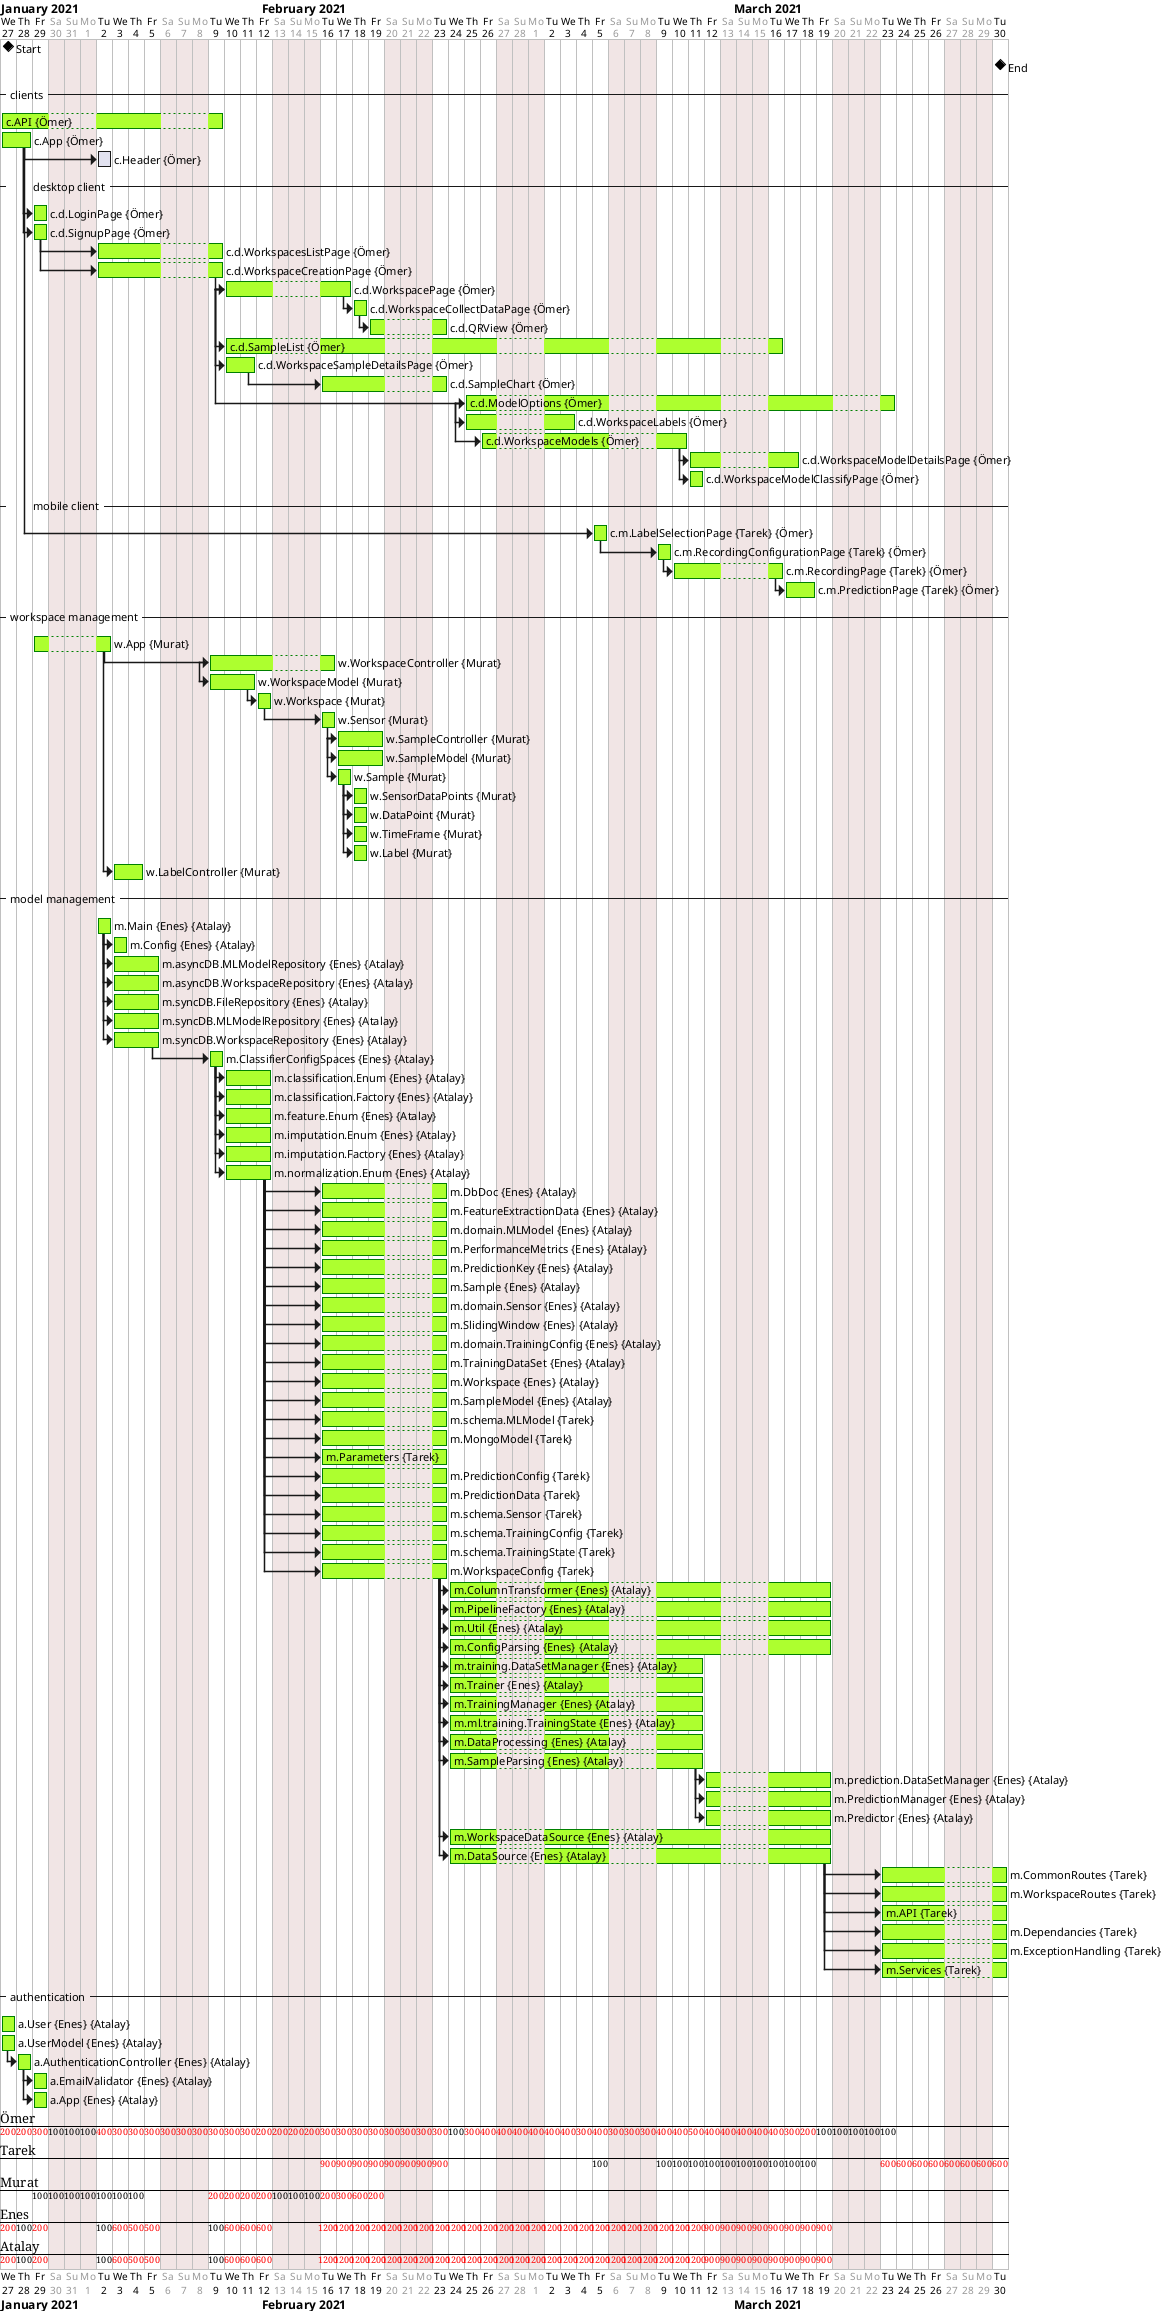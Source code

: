@startgantt
Project starts 2021-01-27
saturday are closed
sunday are closed
monday are closed
' and ends 2021-02-19
[Start] happens 2021-01-27
[End] happens 2021-03-30
-- clients --
[c.API] on {Ömer} lasts 2 week and is colored in GreenYellow/Green
[c.App] on {Ömer} lasts 2 days and is colored in GreenYellow/Green
[c.Header] on {Ömer} starts 4 day after [c.App]'s end and lasts 1 day
-- \tdesktop client --
[c.d.LoginPage] on {Ömer} starts at [c.App]'s end and lasts 1 day and is colored in GreenYellow/Green
[c.d.SignupPage] on {Ömer} starts at [c.App]'s end and lasts 1 day and is colored in GreenYellow/Green
[c.d.WorkspacesListPage] on {Ömer} starts at [c.d.SignupPage]'s end and lasts 5 day and is colored in GreenYellow/Green
[c.d.WorkspaceCreationPage] on {Ömer} starts at [c.d.SignupPage]'s end and lasts 5 days and is colored in GreenYellow/Green
[c.d.WorkspacePage] on {Ömer} starts at [c.d.WorkspaceCreationPage]'s end and lasts 5 day and is colored in GreenYellow/Green
[c.d.WorkspaceCollectDataPage] on {Ömer} starts at [c.d.WorkspacePage]'s end and lasts 1 day and is colored in GreenYellow/Green
[c.d.QRView] on {Ömer} starts at [c.d.WorkspaceCollectDataPage]'s end and lasts 2 days and is colored in GreenYellow/Green
[c.d.SampleList] on {Ömer} starts at [c.d.WorkspacePage]'s start and lasts 20 day and is colored in GreenYellow/Green
[c.d.WorkspaceSampleDetailsPage] on {Ömer} starts at [c.d.WorkspacePage]'s start and lasts 2 days and is colored in GreenYellow/Green
[c.d.SampleChart] on {Ömer} starts 2 days after [c.d.WorkspaceSampleDetailsPage]'s end and lasts 5 days and is colored in GreenYellow/Green
[c.d.ModelOptions] on {Ömer} starts 15 days after [c.d.WorkspacePage]'s start and lasts 15 day and is colored in GreenYellow/Green
[c.d.WorkspaceLabels] on {Ömer} starts at [c.d.ModelOptions]'s start and lasts 4 day and is colored in GreenYellow/Green
[c.d.WorkspaceModels] on {Ömer} starts 1 day after [c.d.ModelOptions]'s start and lasts 7 day and is colored in GreenYellow/Green
[c.d.WorkspaceModelDetailsPage] on {Ömer} starts at [c.d.WorkspaceModels]'s end and lasts 4 day and is colored in GreenYellow/Green
[c.d.WorkspaceModelClassifyPage] on {Ömer} starts at [c.d.WorkspaceModels]'s end and lasts 1 day and is colored in GreenYellow/Green
-- \tmobile client --
[c.m.LabelSelectionPage] on {Tarek} {Ömer} starts 35 days after [c.App]'s end and lasts 1 day and is colored in GreenYellow/Green
[c.m.RecordingConfigurationPage] on {Tarek} {Ömer} starts at [c.m.LabelSelectionPage]'s end and lasts 1 day and is colored in GreenYellow/Green
[c.m.RecordingPage] on {Tarek} {Ömer} starts at [c.m.RecordingConfigurationPage]'s end and lasts 8 day and is colored in GreenYellow/Green
[c.m.PredictionPage] on {Tarek} {Ömer} starts at [c.m.RecordingPage]'s end and lasts 4 day and is colored in GreenYellow/Green
-- workspace management --
[w.App] on {Murat} starts 2021-01-29 and  lasts 2 day and is colored in GreenYellow/Green
[w.WorkspaceController] on {Murat} starts 3 days after [w.App]'s end and lasts 5 day and is colored in GreenYellow/Green
[w.WorkspaceModel] on {Murat} starts at [w.WorkspaceController]'s start and lasts 3 day and is colored in GreenYellow/Green
[w.Workspace] on {Murat} starts at [w.WorkspaceModel]'s end and lasts 1 day and is colored in GreenYellow/Green
[w.Sensor] on {Murat} starts at [w.Workspace]'s end and lasts 1 day and is colored in GreenYellow/Green
[w.SampleController] on {Murat} starts at [w.Sensor]'s end and lasts 3 day and is colored in GreenYellow/Green
[w.SampleModel] on {Murat} starts at [w.SampleController]'s start and lasts 3 day and is colored in GreenYellow/Green
[w.Sample] on {Murat} starts at [w.SampleController]'s start and lasts 1 day and is colored in GreenYellow/Green
[w.SensorDataPoints] on {Murat} starts at [w.Sample]'s end and lasts 1 day and is colored in GreenYellow/Green
[w.DataPoint] on {Murat} starts at [w.SensorDataPoints]'s start and lasts 1 day and is colored in GreenYellow/Green
[w.TimeFrame] on {Murat} starts at [w.Sample]'s end and lasts 1 day and is colored in GreenYellow/Green
[w.Label] on {Murat} starts at [w.Sample]'s end and lasts 1 day and is colored in GreenYellow/Green
[w.LabelController] on {Murat} starts at [w.App]'s end and lasts 2 day and is colored in GreenYellow/Green
-- model management --
[m.Main] on {Enes} {Atalay} starts 2021-02-02 and lasts 2 day and is colored in GreenYellow/Green
[m.Config] on {Enes} {Atalay} starts at [m.Main]'s end and lasts 2 day and is colored in GreenYellow/Green
[m.asyncDB.MLModelRepository] on {Enes} {Atalay} starts at [m.Main]'s end and lasts 6 day and is colored in GreenYellow/Green 
[m.asyncDB.WorkspaceRepository] on {Enes} {Atalay} starts at [m.Main]'s end and lasts 6 day and is colored in GreenYellow/Green 
[m.syncDB.FileRepository] on {Enes} {Atalay} starts at [m.Main]'s end and lasts 6 day and is colored in GreenYellow/Green 
[m.syncDB.MLModelRepository] on {Enes} {Atalay} starts at [m.Main]'s end and lasts 6 day and is colored in GreenYellow/Green 
[m.syncDB.WorkspaceRepository] on {Enes} {Atalay} starts at [m.Main]'s end and lasts 6 day and is colored in GreenYellow/Green 
[m.ClassifierConfigSpaces] on {Enes} {Atalay} starts at [m.syncDB.WorkspaceRepository]'s end and lasts 2 day and is colored in GreenYellow/Green 
[m.classification.Enum] on {Enes} {Atalay} starts at [m.ClassifierConfigSpaces]'s end and lasts 6 day and is colored in GreenYellow/Green 
[m.classification.Factory] on {Enes} {Atalay} starts at [m.ClassifierConfigSpaces]'s end and lasts 6 day and is colored in GreenYellow/Green 
[m.feature.Enum] on {Enes} {Atalay} starts at [m.ClassifierConfigSpaces]'s end and lasts 6 day and is colored in GreenYellow/Green 
[m.imputation.Enum] on {Enes} {Atalay} starts at [m.ClassifierConfigSpaces]'s end and lasts 6 day and is colored in GreenYellow/Green 
[m.imputation.Factory] on {Enes} {Atalay} starts at [m.ClassifierConfigSpaces]'s end and lasts 6 day and is colored in GreenYellow/Green 
[m.normalization.Enum] on {Enes} {Atalay} starts at [m.ClassifierConfigSpaces]'s end and lasts 6 day and is colored in GreenYellow/Green 
[m.DbDoc] on {Enes} {Atalay} starts at [m.normalization.Enum]'s end and lasts 10 day and is colored in GreenYellow/Green
[m.FeatureExtractionData] on {Enes} {Atalay} starts at [m.normalization.Enum]'s end and lasts 10 day and is colored in GreenYellow/Green
[m.domain.MLModel] on {Enes} {Atalay} starts at [m.normalization.Enum]'s end and lasts 10 day and is colored in GreenYellow/Green
[m.PerformanceMetrics] on {Enes} {Atalay} starts at [m.normalization.Enum]'s end and lasts 10 day and is colored in GreenYellow/Green
[m.PredictionKey] on {Enes} {Atalay} starts at [m.normalization.Enum]'s end and lasts 10 day and is colored in GreenYellow/Green
[m.Sample] on {Enes} {Atalay} starts at [m.normalization.Enum]'s end and lasts 10 day and is colored in GreenYellow/Green
[m.domain.Sensor] on {Enes} {Atalay} starts at [m.normalization.Enum]'s end and lasts 10 day and is colored in GreenYellow/Green
[m.SlidingWindow] on {Enes} {Atalay} starts at [m.normalization.Enum]'s end and lasts 10 day and is colored in GreenYellow/Green
[m.domain.TrainingConfig] on {Enes} {Atalay} starts at [m.normalization.Enum]'s end and lasts 10 day and is colored in GreenYellow/Green
[m.TrainingDataSet] on {Enes} {Atalay} starts at [m.normalization.Enum]'s end and lasts 10 day and is colored in GreenYellow/Green
[m.Workspace] on {Enes} {Atalay} starts at [m.normalization.Enum]'s end and lasts 10 day and is colored in GreenYellow/Green
[m.SampleModel] on {Enes} {Atalay} starts at [m.normalization.Enum]'s end and lasts 10 day and is colored in GreenYellow/Green
[m.schema.MLModel] on {Tarek} starts at [m.normalization.Enum]'s end and lasts 5 day and is colored in GreenYellow/Green 
[m.MongoModel] on {Tarek} starts at [m.normalization.Enum]'s end and lasts 5 day and is colored in GreenYellow/Green 
[m.Parameters] on {Tarek} starts at [m.normalization.Enum]'s end and lasts 5 day and is colored in GreenYellow/Green 
[m.PredictionConfig] on {Tarek} starts at [m.normalization.Enum]'s end and lasts 5 day and is colored in GreenYellow/Green 
[m.PredictionData] on {Tarek} starts at [m.normalization.Enum]'s end and lasts 5 day and is colored in GreenYellow/Green 
[m.schema.Sensor] on {Tarek} starts at [m.normalization.Enum]'s end and lasts 5 day and is colored in GreenYellow/Green 
[m.schema.TrainingConfig] on {Tarek} starts at [m.normalization.Enum]'s end and lasts 5 day and is colored in GreenYellow/Green 
[m.schema.TrainingState] on {Tarek} starts at [m.normalization.Enum]'s end and lasts 5 day and is colored in GreenYellow/Green 
[m.WorkspaceConfig] on {Tarek} starts at [m.normalization.Enum]'s end and lasts 5 day and is colored in GreenYellow/Green 
[m.ColumnTransformer] on {Enes} {Atalay} starts at [m.WorkspaceConfig]'s end and lasts 30 day and is colored in GreenYellow/Green 
[m.PipelineFactory] on {Enes} {Atalay} starts at [m.WorkspaceConfig]'s end and lasts 30 day and is colored in GreenYellow/Green 
[m.Util] on {Enes} {Atalay} starts at [m.WorkspaceConfig]'s end and lasts 30 day and is colored in GreenYellow/Green 
[m.ConfigParsing] on {Enes} {Atalay} starts at [m.WorkspaceConfig]'s end and lasts 30 day and is colored in GreenYellow/Green
[m.training.DataSetManager] on {Enes} {Atalay} starts at [m.WorkspaceConfig]'s end and lasts 20 day and is colored in GreenYellow/Green 
[m.Trainer] on {Enes} {Atalay} starts at [m.WorkspaceConfig]'s end and lasts 20 day and is colored in GreenYellow/Green
[m.TrainingManager] on {Enes} {Atalay} starts at [m.WorkspaceConfig]'s end and lasts 20 day and is colored in GreenYellow/Green 
[m.ml.training.TrainingState] on {Enes} {Atalay} starts at [m.WorkspaceConfig]'s end and lasts 20 day and is colored in GreenYellow/Green
[m.DataProcessing] on {Enes} {Atalay} starts at [m.WorkspaceConfig]'s end and lasts 20 day and is colored in GreenYellow/Green
[m.SampleParsing] on {Enes} {Atalay} starts at [m.WorkspaceConfig]'s end and lasts 20 day and is colored in GreenYellow/Green
[m.prediction.DataSetManager] on {Enes} {Atalay} starts at [m.SampleParsing]'s end and lasts 10 day and is colored in GreenYellow/Green 
[m.PredictionManager] on {Enes} {Atalay} starts at [m.SampleParsing]'s end and lasts 10 day and is colored in GreenYellow/Green 
[m.Predictor] on {Enes} {Atalay} starts at [m.SampleParsing]'s end and lasts 10 day and is colored in GreenYellow/Green
[m.WorkspaceDataSource] on {Enes} {Atalay} starts at [m.WorkspaceConfig]'s end and lasts 30 day and is colored in GreenYellow/Green
[m.DataSource] on {Enes} {Atalay} starts at [m.WorkspaceConfig]'s end and lasts 30 day and is colored in GreenYellow/Green
[m.CommonRoutes] on {Tarek} starts at [m.DataSource]'s end and lasts 5 day and is colored in GreenYellow/Green 
[m.WorkspaceRoutes] on {Tarek} starts at [m.DataSource]'s end and lasts 5 day and is colored in GreenYellow/Green 
[m.API] on {Tarek} starts at [m.DataSource]'s end and lasts 5 day and is colored in GreenYellow/Green 
[m.Dependancies] on {Tarek} starts at [m.DataSource]'s end and lasts 5 day and is colored in GreenYellow/Green 
[m.ExceptionHandling] on {Tarek} starts at [m.DataSource]'s end and lasts 5 day and is colored in GreenYellow/Green 
[m.Services] on {Tarek} starts at [m.DataSource]'s end and lasts 5 day and is colored in GreenYellow/Green 
-- authentication --
[a.User] on {Enes} {Atalay} lasts 1 day and is colored in GreenYellow/Green
[a.UserModel] on {Enes} {Atalay} lasts 1 day and is colored in GreenYellow/Green
[a.AuthenticationController] on {Enes} {Atalay} starts at [a.UserModel]'s end and lasts 1 day and is colored in GreenYellow/Green
[a.EmailValidator] on {Enes} {Atalay} starts at [a.AuthenticationController]'s end and lasts 1 day and is colored in GreenYellow/Green
[a.App] on {Enes} {Atalay} starts at [a.AuthenticationController]'s end and lasts 1 day and is colored in GreenYellow/Green
@endgantt